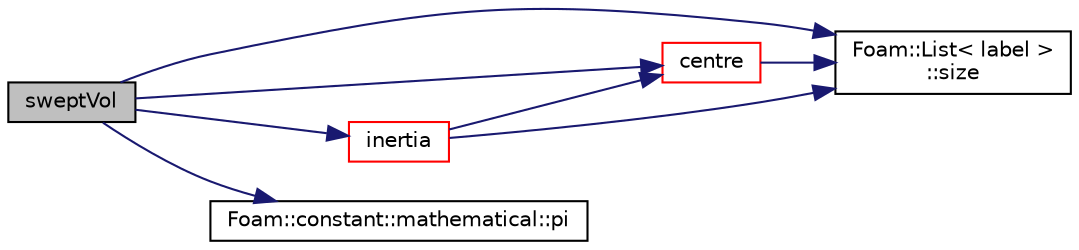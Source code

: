 digraph "sweptVol"
{
  bgcolor="transparent";
  edge [fontname="Helvetica",fontsize="10",labelfontname="Helvetica",labelfontsize="10"];
  node [fontname="Helvetica",fontsize="10",shape=record];
  rankdir="LR";
  Node483 [label="sweptVol",height=0.2,width=0.4,color="black", fillcolor="grey75", style="filled", fontcolor="black"];
  Node483 -> Node484 [color="midnightblue",fontsize="10",style="solid",fontname="Helvetica"];
  Node484 [label="centre",height=0.2,width=0.4,color="red",URL="$a28369.html#a87a4cbbb775d06be2c2f27bdab4ddb04",tooltip="Centre point of face. "];
  Node484 -> Node487 [color="midnightblue",fontsize="10",style="solid",fontname="Helvetica"];
  Node487 [label="Foam::List\< label \>\l::size",height=0.2,width=0.4,color="black",URL="$a26833.html#a47b3bf30da1eb3ab8076b5fbe00e0494",tooltip="Return the number of elements in the UList. "];
  Node483 -> Node488 [color="midnightblue",fontsize="10",style="solid",fontname="Helvetica"];
  Node488 [label="inertia",height=0.2,width=0.4,color="red",URL="$a28369.html#a44e64cc9697e6babe8b9ad184a78b888",tooltip="Return the inertia tensor, with optional reference. "];
  Node488 -> Node487 [color="midnightblue",fontsize="10",style="solid",fontname="Helvetica"];
  Node488 -> Node484 [color="midnightblue",fontsize="10",style="solid",fontname="Helvetica"];
  Node483 -> Node490 [color="midnightblue",fontsize="10",style="solid",fontname="Helvetica"];
  Node490 [label="Foam::constant::mathematical::pi",height=0.2,width=0.4,color="black",URL="$a21892.html#a731b8788a4c01586c35266c7ca4fed04"];
  Node483 -> Node487 [color="midnightblue",fontsize="10",style="solid",fontname="Helvetica"];
}
